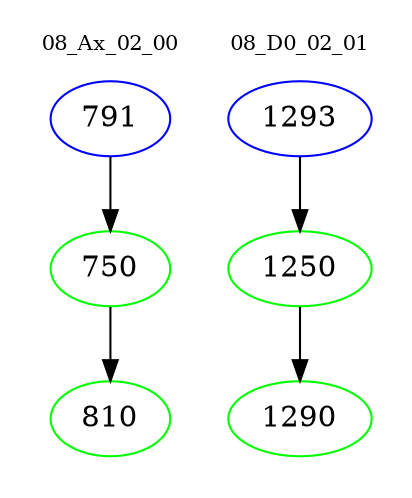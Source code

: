 digraph{
subgraph cluster_0 {
color = white
label = "08_Ax_02_00";
fontsize=10;
T0_791 [label="791", color="blue"]
T0_791 -> T0_750 [color="black"]
T0_750 [label="750", color="green"]
T0_750 -> T0_810 [color="black"]
T0_810 [label="810", color="green"]
}
subgraph cluster_1 {
color = white
label = "08_D0_02_01";
fontsize=10;
T1_1293 [label="1293", color="blue"]
T1_1293 -> T1_1250 [color="black"]
T1_1250 [label="1250", color="green"]
T1_1250 -> T1_1290 [color="black"]
T1_1290 [label="1290", color="green"]
}
}
